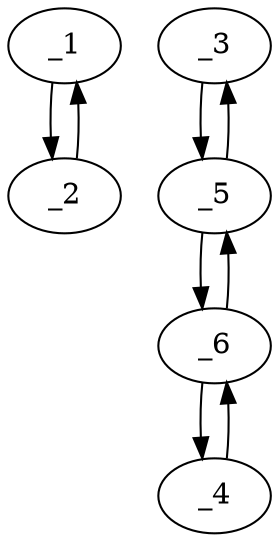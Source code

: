 digraph s1516_02 {
	_1	 [x="37.000000",
		y="66.000000"];
	_2	 [x="30.000000",
		y="70.000000"];
	_1 -> _2	 [angle="2.622447",
		orient="0.496139"];
	_2 -> _1	 [angle="-0.519146",
		orient="-0.496139"];
	_3	 [x="151.000000",
		y="90.000000"];
	_5	 [x="138.000000",
		y="101.000000"];
	_3 -> _5	 [angle="2.439336",
		orient="0.645942"];
	_4	 [x="127.000000",
		y="136.000000"];
	_6	 [x="128.000000",
		y="115.000000"];
	_4 -> _6	 [angle="-1.523213",
		orient="-0.998868"];
	_5 -> _3	 [angle="-0.702257",
		orient="-0.645942"];
	_5 -> _6	 [angle="2.191046",
		orient="0.813733"];
	_6 -> _4	 [angle="1.618379",
		orient="0.998868"];
	_6 -> _5	 [angle="-0.950547",
		orient="-0.813733"];
}
